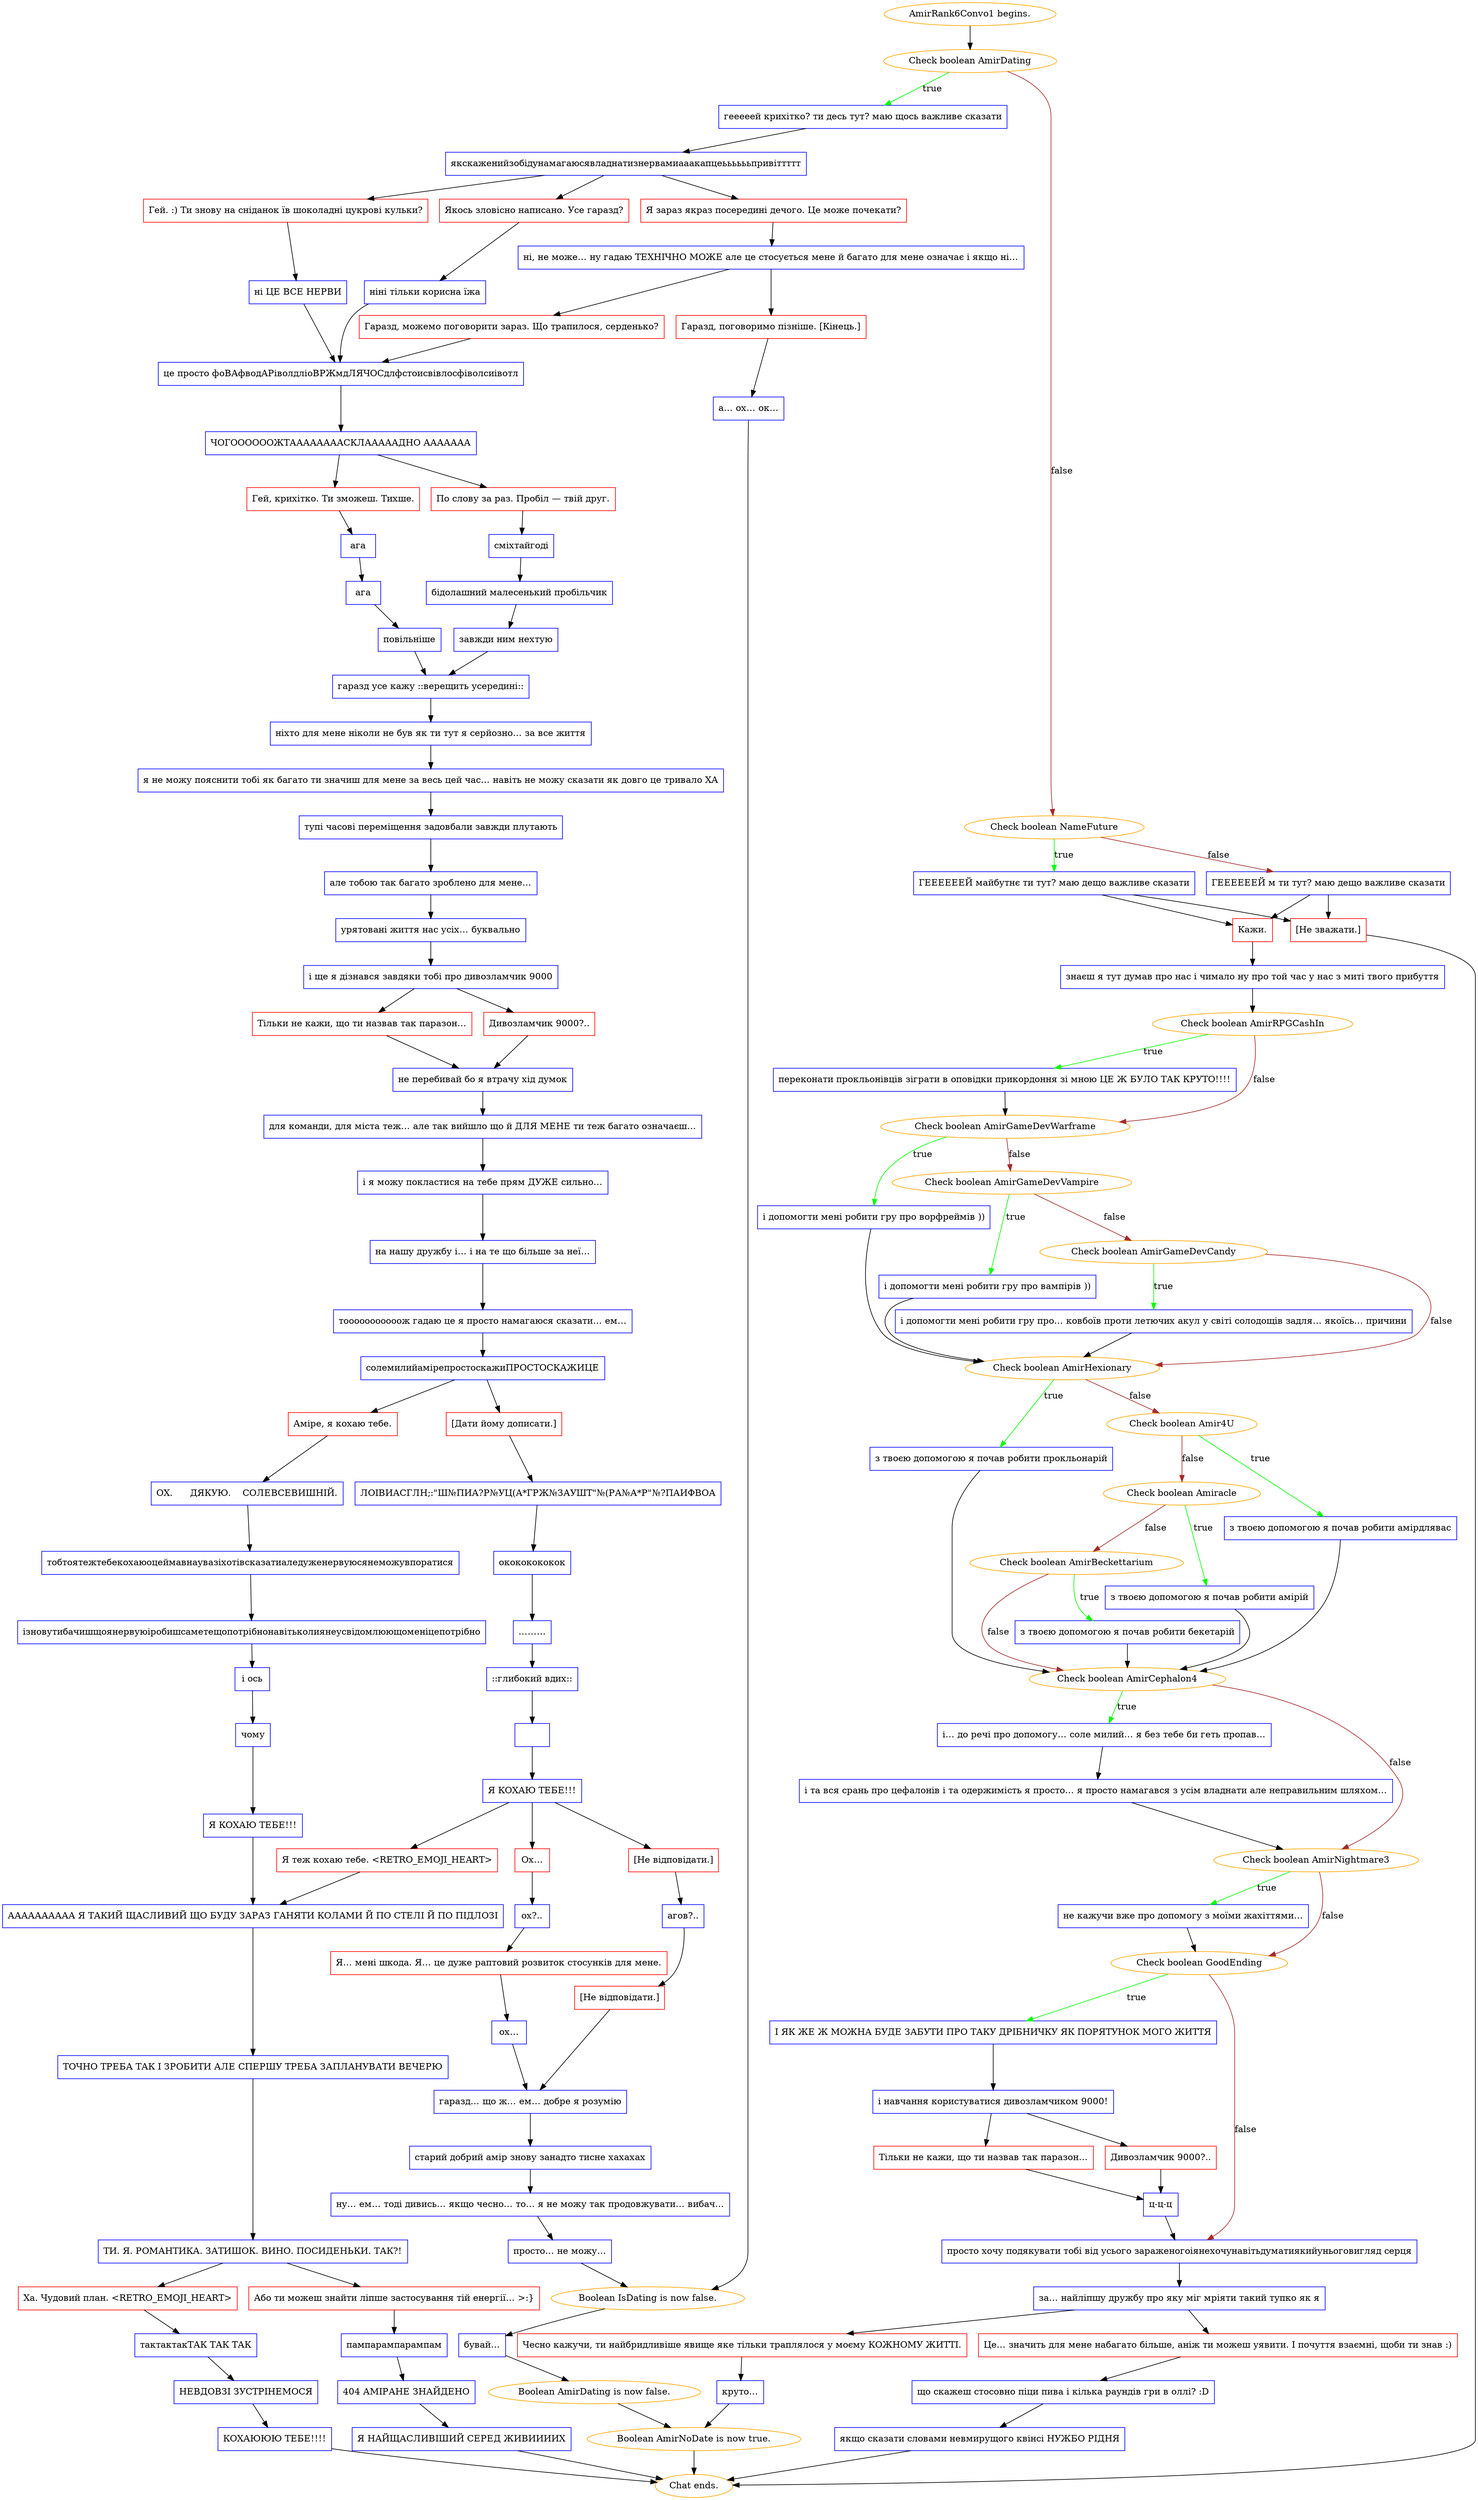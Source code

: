 digraph {
	"AmirRank6Convo1 begins." [color=orange];
		"AmirRank6Convo1 begins." -> j2907676971;
	j2907676971 [label="Check boolean AmirDating",color=orange];
		j2907676971 -> j4232864510 [label=true,color=green];
		j2907676971 -> j84055781 [label=false,color=brown];
	j4232864510 [label="гееееей крихітко? ти десь тут? маю щось важливе сказати",shape=box,color=blue];
		j4232864510 -> j3249723411;
	j84055781 [label="Check boolean NameFuture",color=orange];
		j84055781 -> j4106095777 [label=true,color=green];
		j84055781 -> j3810274170 [label=false,color=brown];
	j3249723411 [label="якскаженийзобідунамагаюсявладнатизнервамиааакапцеььььььпривіттттт",shape=box,color=blue];
		j3249723411 -> j1873648453;
		j3249723411 -> j157525496;
		j3249723411 -> j2006737007;
	j4106095777 [label="ГЕЕЕЕЕЕЙ майбутнє ти тут? маю дещо важливе сказати",shape=box,color=blue];
		j4106095777 -> j3807776476;
		j4106095777 -> j704229613;
	j3810274170 [label="ГЕЕЕЕЕЕЙ м ти тут? маю дещо важливе сказати",shape=box,color=blue];
		j3810274170 -> j3807776476;
		j3810274170 -> j704229613;
	j1873648453 [label="Гей. :) Ти знову на сніданок їв шоколадні цукрові кульки?",shape=box,color=red];
		j1873648453 -> j3107827883;
	j157525496 [label="Якось зловісно написано. Усе гаразд?",shape=box,color=red];
		j157525496 -> j2338571189;
	j2006737007 [label="Я зараз якраз посередині дечого. Це може почекати?",shape=box,color=red];
		j2006737007 -> j3888050374;
	j3807776476 [label="Кажи.",shape=box,color=red];
		j3807776476 -> j2480059358;
	j704229613 [label="[Не зважати.]",shape=box,color=red];
		j704229613 -> "Chat ends.";
	j3107827883 [label="ні ЦЕ ВСЕ НЕРВИ",shape=box,color=blue];
		j3107827883 -> j2876751636;
	j2338571189 [label="ніні тільки корисна їжа",shape=box,color=blue];
		j2338571189 -> j2876751636;
	j3888050374 [label="ні, не може… ну гадаю ТЕХНІЧНО МОЖЕ але це стосується мене й багато для мене означає і якщо ні…",shape=box,color=blue];
		j3888050374 -> j2848855291;
		j3888050374 -> j1914348508;
	j2480059358 [label="знаєш я тут думав про нас і чимало ну про той час у нас з миті твого прибуття",shape=box,color=blue];
		j2480059358 -> j830141940;
	"Chat ends." [color=orange];
	j2876751636 [label="це просто фоВАфводАРіволдліоВРЖмдЛЯЧОСдлфстоисвівлосфіволсиівотл",shape=box,color=blue];
		j2876751636 -> j1282244993;
	j2848855291 [label="Гаразд, можемо поговорити зараз. Що трапилося, серденько?",shape=box,color=red];
		j2848855291 -> j2876751636;
	j1914348508 [label="Гаразд, поговоримо пізніше. [Кінець.]",shape=box,color=red];
		j1914348508 -> j4198931462;
	j830141940 [label="Check boolean AmirRPGCashIn",color=orange];
		j830141940 -> j1868819406 [label=true,color=green];
		j830141940 -> j4216760051 [label=false,color=brown];
	j1282244993 [label="ЧОГООООООЖТААААААААСКЛАААААДНО ААААААА",shape=box,color=blue];
		j1282244993 -> j3117929280;
		j1282244993 -> j354621802;
	j4198931462 [label="а… ох… ок…",shape=box,color=blue];
		j4198931462 -> j3194916655;
	j1868819406 [label="переконати прокльонівців зіграти в оповідки прикордоння зі мною ЦЕ Ж БУЛО ТАК КРУТО!!!!",shape=box,color=blue];
		j1868819406 -> j4216760051;
	j4216760051 [label="Check boolean AmirGameDevWarframe",color=orange];
		j4216760051 -> j2441032116 [label=true,color=green];
		j4216760051 -> j4056341191 [label=false,color=brown];
	j3117929280 [label="Гей, крихітко. Ти зможеш. Тихше.",shape=box,color=red];
		j3117929280 -> j3333172650;
	j354621802 [label="По слову за раз. Пробіл — твій друг.",shape=box,color=red];
		j354621802 -> j3704345410;
	j3194916655 [label="Boolean IsDating is now false.",color=orange];
		j3194916655 -> j2777800197;
	j2441032116 [label="і допомогти мені робити гру про ворфреймів ))",shape=box,color=blue];
		j2441032116 -> j2771251363;
	j4056341191 [label="Check boolean AmirGameDevVampire",color=orange];
		j4056341191 -> j1488682985 [label=true,color=green];
		j4056341191 -> j1488436232 [label=false,color=brown];
	j3333172650 [label="ага",shape=box,color=blue];
		j3333172650 -> j2067114865;
	j3704345410 [label="сміхтайгоді",shape=box,color=blue];
		j3704345410 -> j2566693452;
	j2777800197 [label="бувай…",shape=box,color=blue];
		j2777800197 -> j1800899020;
	j2771251363 [label="Check boolean AmirHexionary",color=orange];
		j2771251363 -> j1907764693 [label=true,color=green];
		j2771251363 -> j266995296 [label=false,color=brown];
	j1488682985 [label="і допомогти мені робити гру про вампірів ))",shape=box,color=blue];
		j1488682985 -> j2771251363;
	j1488436232 [label="Check boolean AmirGameDevCandy",color=orange];
		j1488436232 -> j2080024185 [label=true,color=green];
		j1488436232 -> j2771251363 [label=false,color=brown];
	j2067114865 [label="ага",shape=box,color=blue];
		j2067114865 -> j2689238025;
	j2566693452 [label="бідолашний малесенький пробільчик",shape=box,color=blue];
		j2566693452 -> j2741058895;
	j1800899020 [label="Boolean AmirDating is now false.",color=orange];
		j1800899020 -> j2322051913;
	j1907764693 [label="з твоєю допомогою я почав робити прокльонарій",shape=box,color=blue];
		j1907764693 -> j2466789876;
	j266995296 [label="Check boolean Amir4U",color=orange];
		j266995296 -> j2944778637 [label=true,color=green];
		j266995296 -> j385826836 [label=false,color=brown];
	j2080024185 [label="і допомогти мені робити гру про… ковбоїв проти летючих акул у світі солодощів задля… якоїсь… причини",shape=box,color=blue];
		j2080024185 -> j2771251363;
	j2689238025 [label="повільніше",shape=box,color=blue];
		j2689238025 -> j3022256153;
	j2741058895 [label="завжди ним нехтую",shape=box,color=blue];
		j2741058895 -> j3022256153;
	j2322051913 [label="Boolean AmirNoDate is now true.",color=orange];
		j2322051913 -> "Chat ends.";
	j2466789876 [label="Check boolean AmirCephalon4",color=orange];
		j2466789876 -> j1300992583 [label=true,color=green];
		j2466789876 -> j2019541194 [label=false,color=brown];
	j2944778637 [label="з твоєю допомогою я почав робити амірдлявас",shape=box,color=blue];
		j2944778637 -> j2466789876;
	j385826836 [label="Check boolean Amiracle",color=orange];
		j385826836 -> j3397865196 [label=true,color=green];
		j385826836 -> j4078692804 [label=false,color=brown];
	j3022256153 [label="гаразд усе кажу ::верещить усередині::",shape=box,color=blue];
		j3022256153 -> j2907822971;
	j1300992583 [label="і… до речі про допомогу… соле милий… я без тебе би геть пропав…",shape=box,color=blue];
		j1300992583 -> j3866453490;
	j2019541194 [label="Check boolean AmirNightmare3",color=orange];
		j2019541194 -> j3184940339 [label=true,color=green];
		j2019541194 -> j1660157392 [label=false,color=brown];
	j3397865196 [label="з твоєю допомогою я почав робити амірій",shape=box,color=blue];
		j3397865196 -> j2466789876;
	j4078692804 [label="Check boolean AmirBeckettarium",color=orange];
		j4078692804 -> j2207715846 [label=true,color=green];
		j4078692804 -> j2466789876 [label=false,color=brown];
	j2907822971 [label="ніхто для мене ніколи не був як ти тут я серйозно… за все життя",shape=box,color=blue];
		j2907822971 -> j2525891826;
	j3866453490 [label="і та вся срань про цефалонів і та одержимість я просто… я просто намагався з усім владнати але неправильним шляхом…",shape=box,color=blue];
		j3866453490 -> j2019541194;
	j3184940339 [label="не кажучи вже про допомогу з моїми жахіттями…",shape=box,color=blue];
		j3184940339 -> j1660157392;
	j1660157392 [label="Check boolean GoodEnding",color=orange];
		j1660157392 -> j3152123554 [label=true,color=green];
		j1660157392 -> j3503489847 [label=false,color=brown];
	j2207715846 [label="з твоєю допомогою я почав робити бекетарій",shape=box,color=blue];
		j2207715846 -> j2466789876;
	j2525891826 [label="я не можу пояснити тобі як багато ти значиш для мене за весь цей час… навіть не можу сказати як довго це тривало ХА",shape=box,color=blue];
		j2525891826 -> j1070604934;
	j3152123554 [label="І ЯК ЖЕ Ж МОЖНА БУДЕ ЗАБУТИ ПРО ТАКУ ДРІБНИЧКУ ЯК ПОРЯТУНОК МОГО ЖИТТЯ",shape=box,color=blue];
		j3152123554 -> j4146670906;
	j3503489847 [label="просто хочу подякувати тобі від усього зараженогоіянехочунавітьдуматиякийуньоговигляд серця",shape=box,color=blue];
		j3503489847 -> j1695923233;
	j1070604934 [label="тупі часові переміщення задовбали завжди плутають",shape=box,color=blue];
		j1070604934 -> j1790163498;
	j4146670906 [label="і навчання користуватися дивозламчиком 9000!",shape=box,color=blue];
		j4146670906 -> j3138742357;
		j4146670906 -> j4127559924;
	j1695923233 [label="за… найліпшу дружбу про яку міг мріяти такий тупко як я",shape=box,color=blue];
		j1695923233 -> j3813361335;
		j1695923233 -> j1072946864;
	j1790163498 [label="але тобою так багато зроблено для мене…",shape=box,color=blue];
		j1790163498 -> j1504091174;
	j3138742357 [label="Тільки не кажи, що ти назвав так паразон…",shape=box,color=red];
		j3138742357 -> j2193346059;
	j4127559924 [label="Дивозламчик 9000?..",shape=box,color=red];
		j4127559924 -> j2193346059;
	j3813361335 [label="Це… значить для мене набагато більше, аніж ти можеш уявити. І почуття взаємні, щоби ти знав :)",shape=box,color=red];
		j3813361335 -> j2517452141;
	j1072946864 [label="Чесно кажучи, ти найбридливіше явище яке тільки траплялося у моєму КОЖНОМУ ЖИТТІ.",shape=box,color=red];
		j1072946864 -> j2474316276;
	j1504091174 [label="урятовані життя нас усіх… буквально",shape=box,color=blue];
		j1504091174 -> j3789004893;
	j2193346059 [label="ц-ц-ц",shape=box,color=blue];
		j2193346059 -> j3503489847;
	j2517452141 [label="що скажеш стосовно піци пива і кілька раундів гри в оллі? :D",shape=box,color=blue];
		j2517452141 -> j2565237295;
	j2474316276 [label="круто…",shape=box,color=blue];
		j2474316276 -> j2322051913;
	j3789004893 [label="і ще я дізнався завдяки тобі про дивозламчик 9000",shape=box,color=blue];
		j3789004893 -> j1178643656;
		j3789004893 -> j2212377404;
	j2565237295 [label="якщо сказати словами невмирущого квінсі НУЖБО РІДНЯ",shape=box,color=blue];
		j2565237295 -> "Chat ends.";
	j1178643656 [label="Тільки не кажи, що ти назвав так паразон…",shape=box,color=red];
		j1178643656 -> j2501530633;
	j2212377404 [label="Дивозламчик 9000?..",shape=box,color=red];
		j2212377404 -> j2501530633;
	j2501530633 [label="не перебивай бо я втрачу хід думок",shape=box,color=blue];
		j2501530633 -> j3724493424;
	j3724493424 [label="для команди, для міста теж… але так вийшло що й ДЛЯ МЕНЕ ти теж багато означаєш…",shape=box,color=blue];
		j3724493424 -> j3052877192;
	j3052877192 [label="і я можу покластися на тебе прям ДУЖЕ сильно…",shape=box,color=blue];
		j3052877192 -> j997650588;
	j997650588 [label="на нашу дружбу і… і на те що більше за неї…",shape=box,color=blue];
		j997650588 -> j4050552115;
	j4050552115 [label="тооооооооооож гадаю це я просто намагаюся сказати… ем…",shape=box,color=blue];
		j4050552115 -> j492595376;
	j492595376 [label="солемилийамірепростоскажиПРОСТОСКАЖИЦЕ",shape=box,color=blue];
		j492595376 -> j605054751;
		j492595376 -> j1638452049;
	j605054751 [label="Аміре, я кохаю тебе.",shape=box,color=red];
		j605054751 -> j635382910;
	j1638452049 [label="[Дати йому дописати.]",shape=box,color=red];
		j1638452049 -> j2168286977;
	j635382910 [label="ОХ.      ДЯКУЮ.    СОЛЕВСЕВИШНІЙ.",shape=box,color=blue];
		j635382910 -> j1257014941;
	j2168286977 [label="ЛОІВИАСГЛН;:\"Ш№ПИА?Р№УЦ(А*ГРЖ№ЗАУШТ\"№(РА№А*Р\"№?ПАИФВОА",shape=box,color=blue];
		j2168286977 -> j758561958;
	j1257014941 [label="тобтоятежтебекохаюоцеймавнаувазіхотівсказатиаледуженервуюсянеможувпоратися",shape=box,color=blue];
		j1257014941 -> j2604150542;
	j758561958 [label="окококококок",shape=box,color=blue];
		j758561958 -> j3699084910;
	j2604150542 [label="ізновутибачишщоянервуюіробишсаметещопотрібнонавітьколиянеусвідомлюющоменіцепотрібно",shape=box,color=blue];
		j2604150542 -> j642290990;
	j3699084910 [label="………",shape=box,color=blue];
		j3699084910 -> j672110176;
	j642290990 [label="і ось",shape=box,color=blue];
		j642290990 -> j1722949262;
	j672110176 [label="::глибокий вдих::",shape=box,color=blue];
		j672110176 -> j2069929565;
	j1722949262 [label="чому",shape=box,color=blue];
		j1722949262 -> j3739310185;
	j2069929565 [label=" ",shape=box,color=blue];
		j2069929565 -> j3594332624;
	j3739310185 [label="Я КОХАЮ ТЕБЕ!!!",shape=box,color=blue];
		j3739310185 -> j2674658551;
	j3594332624 [label="Я КОХАЮ ТЕБЕ!!!",shape=box,color=blue];
		j3594332624 -> j4137623695;
		j3594332624 -> j792512293;
		j3594332624 -> j3381438143;
	j2674658551 [label="АААААААААА Я ТАКИЙ ЩАСЛИВИЙ ЩО БУДУ ЗАРАЗ ГАНЯТИ КОЛАМИ Й ПО СТЕЛІ Й ПО ПІДЛОЗІ",shape=box,color=blue];
		j2674658551 -> j1736020939;
	j4137623695 [label="Я теж кохаю тебе. <RETRO_EMOJI_HEART>",shape=box,color=red];
		j4137623695 -> j2674658551;
	j792512293 [label="Ох…",shape=box,color=red];
		j792512293 -> j1970106420;
	j3381438143 [label="[Не відповідати.]",shape=box,color=red];
		j3381438143 -> j915125357;
	j1736020939 [label="ТОЧНО ТРЕБА ТАК І ЗРОБИТИ АЛЕ СПЕРШУ ТРЕБА ЗАПЛАНУВАТИ ВЕЧЕРЮ",shape=box,color=blue];
		j1736020939 -> j2273376845;
	j1970106420 [label="ох?..",shape=box,color=blue];
		j1970106420 -> j1455290042;
	j915125357 [label="агов?..",shape=box,color=blue];
		j915125357 -> j137263209;
	j2273376845 [label="ТИ. Я. РОМАНТИКА. ЗАТИШОК. ВИНО. ПОСИДЕНЬКИ. ТАК?!",shape=box,color=blue];
		j2273376845 -> j446967735;
		j2273376845 -> j3653706287;
	j1455290042 [label="Я… мені шкода. Я… це дуже раптовий розвиток стосунків для мене.",shape=box,color=red];
		j1455290042 -> j1982889586;
	j137263209 [label="[Не відповідати.]",shape=box,color=red];
		j137263209 -> j2502278185;
	j446967735 [label="Ха. Чудовий план. <RETRO_EMOJI_HEART>",shape=box,color=red];
		j446967735 -> j2512713338;
	j3653706287 [label="Або ти можеш знайти ліпше застосування тій енергії… >:}",shape=box,color=red];
		j3653706287 -> j3537585337;
	j1982889586 [label="ох…",shape=box,color=blue];
		j1982889586 -> j2502278185;
	j2502278185 [label="гаразд… що ж… ем… добре я розумію",shape=box,color=blue];
		j2502278185 -> j3607407160;
	j2512713338 [label="тактактакТАК ТАК ТАК",shape=box,color=blue];
		j2512713338 -> j1458542563;
	j3537585337 [label="пампарампарампам",shape=box,color=blue];
		j3537585337 -> j3993995503;
	j3607407160 [label="старий добрий амір знову занадто тисне хахахах",shape=box,color=blue];
		j3607407160 -> j3463801292;
	j1458542563 [label="НЕВДОВЗІ ЗУСТРІНЕМОСЯ",shape=box,color=blue];
		j1458542563 -> j887841850;
	j3993995503 [label="404 АМІРАНЕ ЗНАЙДЕНО",shape=box,color=blue];
		j3993995503 -> j3774121015;
	j3463801292 [label="ну… ем… тоді дивись… якщо чесно… то… я не можу так продовжувати… вибач…",shape=box,color=blue];
		j3463801292 -> j127226374;
	j887841850 [label="КОХАЮЮЮ ТЕБЕ!!!!",shape=box,color=blue];
		j887841850 -> "Chat ends.";
	j3774121015 [label="Я НАЙЩАСЛИВІШИЙ СЕРЕД ЖИВИИИИХ",shape=box,color=blue];
		j3774121015 -> "Chat ends.";
	j127226374 [label="просто… не можу…",shape=box,color=blue];
		j127226374 -> j3194916655;
}
